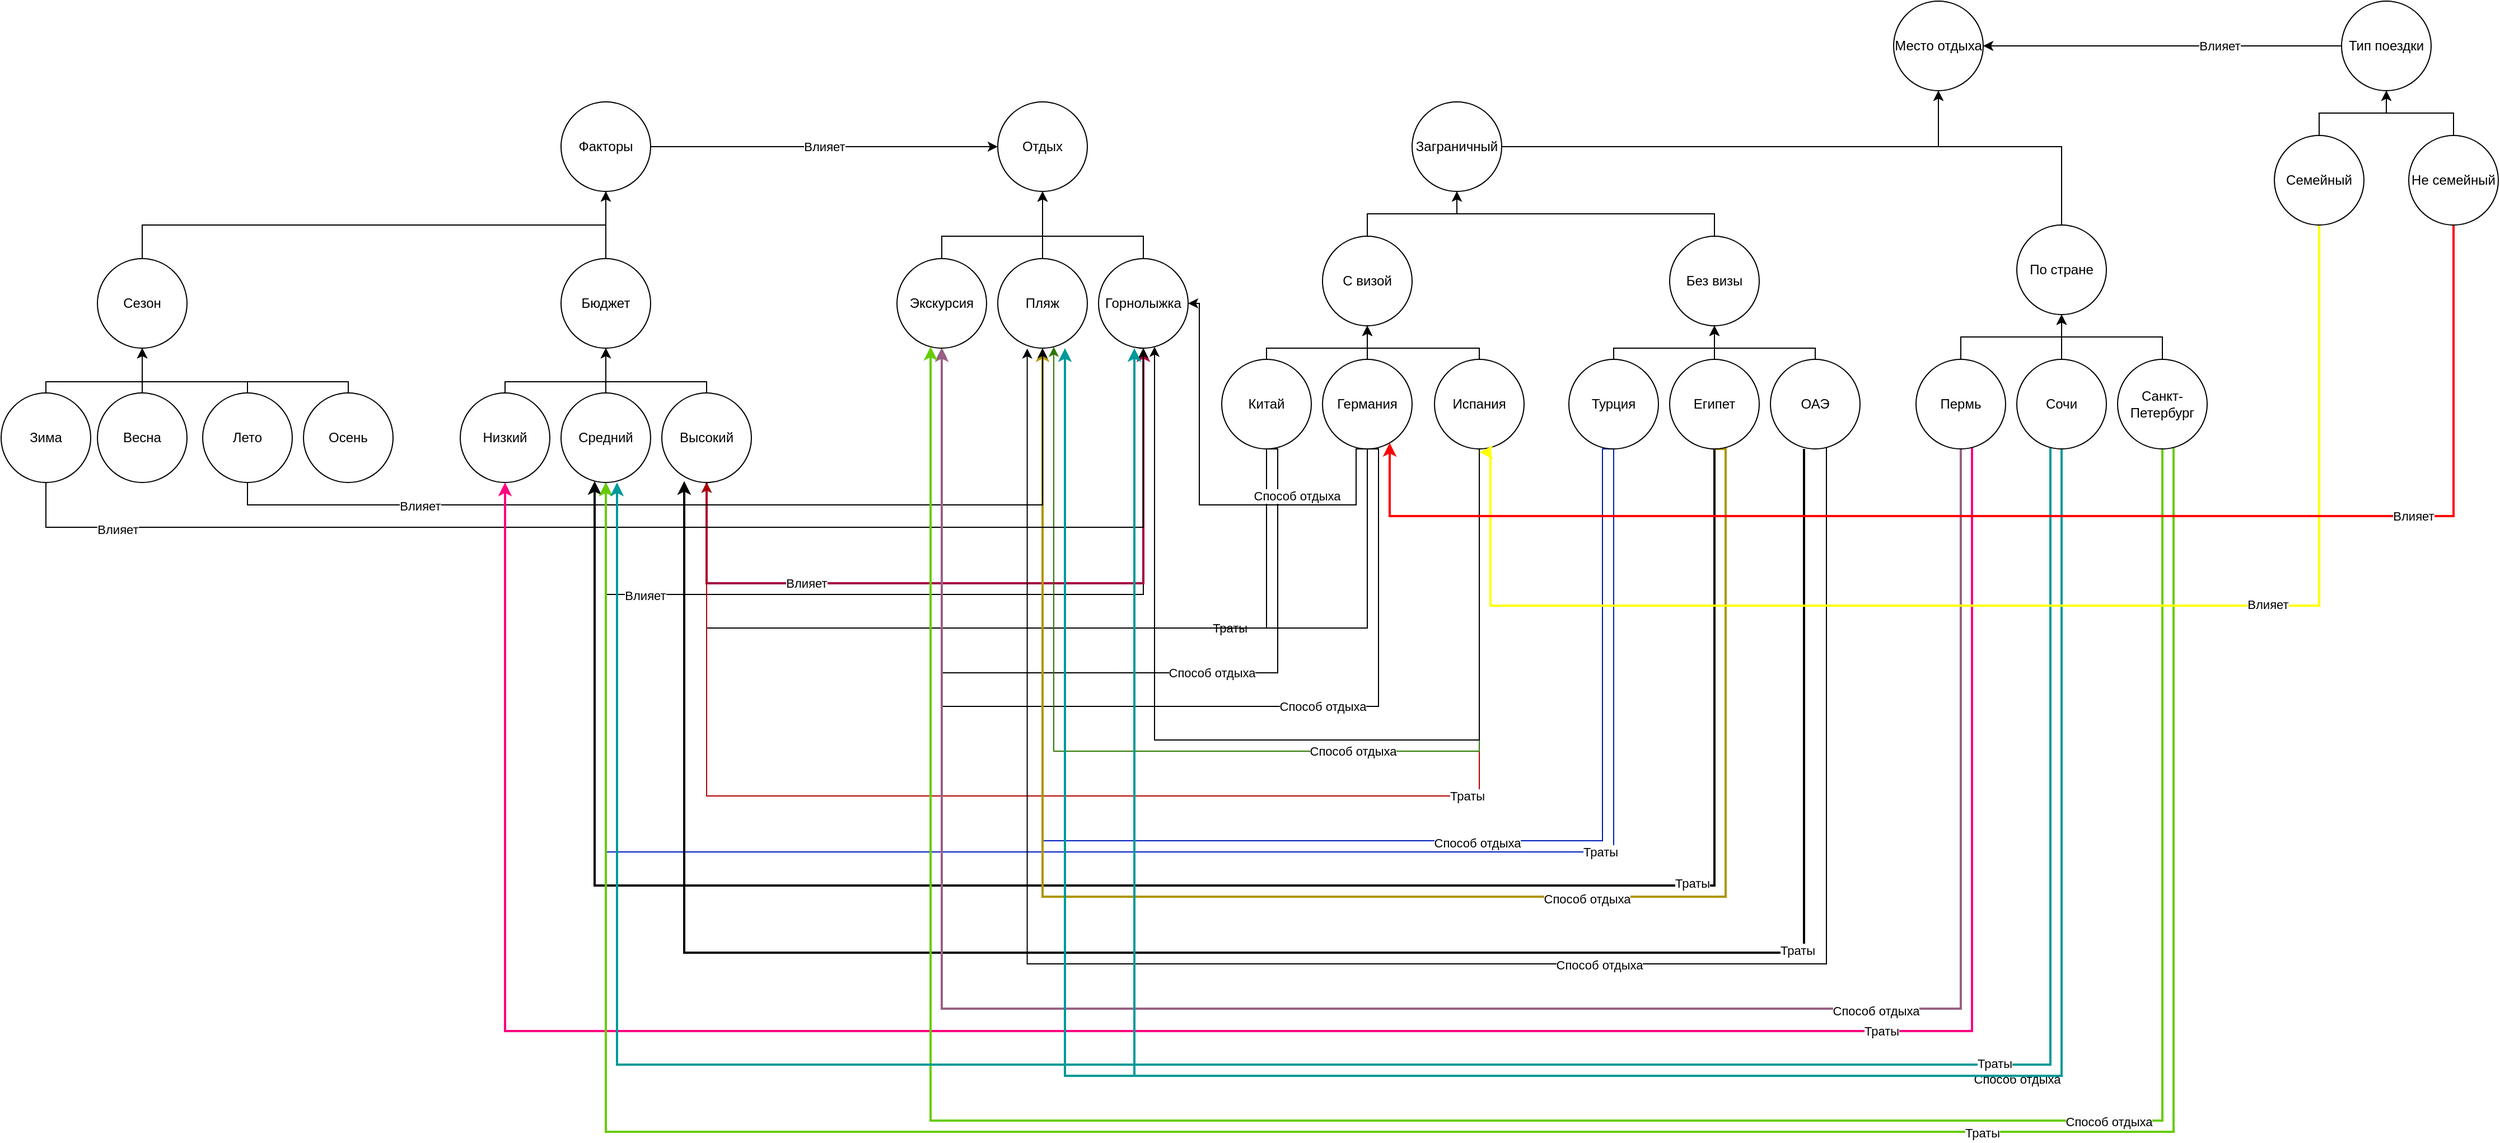 <mxfile version="13.10.0" type="device"><diagram id="xNKQci2NBToX9F11ncSF" name="Page-1"><mxGraphModel dx="1893" dy="604" grid="1" gridSize="10" guides="1" tooltips="1" connect="1" arrows="1" fold="1" page="1" pageScale="1" pageWidth="827" pageHeight="1169" math="0" shadow="0"><root><mxCell id="0"/><mxCell id="1" parent="0"/><mxCell id="55SeG9lXccafYx6Y9Pa2-20" value="Влияет" style="edgeStyle=orthogonalEdgeStyle;rounded=0;orthogonalLoop=1;jettySize=auto;html=1;entryX=0;entryY=0.5;entryDx=0;entryDy=0;" edge="1" parent="1" source="55SeG9lXccafYx6Y9Pa2-1" target="55SeG9lXccafYx6Y9Pa2-2"><mxGeometry relative="1" as="geometry"/></mxCell><mxCell id="55SeG9lXccafYx6Y9Pa2-1" value="Факторы" style="ellipse;whiteSpace=wrap;html=1;aspect=fixed;" vertex="1" parent="1"><mxGeometry x="150" y="90" width="80" height="80" as="geometry"/></mxCell><mxCell id="55SeG9lXccafYx6Y9Pa2-2" value="Отдых" style="ellipse;whiteSpace=wrap;html=1;aspect=fixed;" vertex="1" parent="1"><mxGeometry x="540" y="90" width="80" height="80" as="geometry"/></mxCell><mxCell id="55SeG9lXccafYx6Y9Pa2-19" style="edgeStyle=orthogonalEdgeStyle;rounded=0;orthogonalLoop=1;jettySize=auto;html=1;entryX=0.5;entryY=1;entryDx=0;entryDy=0;" edge="1" parent="1" source="55SeG9lXccafYx6Y9Pa2-3" target="55SeG9lXccafYx6Y9Pa2-1"><mxGeometry relative="1" as="geometry"/></mxCell><mxCell id="55SeG9lXccafYx6Y9Pa2-3" value="Бюджет" style="ellipse;whiteSpace=wrap;html=1;aspect=fixed;" vertex="1" parent="1"><mxGeometry x="150" y="230" width="80" height="80" as="geometry"/></mxCell><mxCell id="55SeG9lXccafYx6Y9Pa2-18" style="edgeStyle=orthogonalEdgeStyle;rounded=0;orthogonalLoop=1;jettySize=auto;html=1;entryX=0.5;entryY=1;entryDx=0;entryDy=0;" edge="1" parent="1" source="55SeG9lXccafYx6Y9Pa2-4" target="55SeG9lXccafYx6Y9Pa2-3"><mxGeometry relative="1" as="geometry"><Array as="points"><mxPoint x="100" y="340"/><mxPoint x="190" y="340"/></Array></mxGeometry></mxCell><mxCell id="55SeG9lXccafYx6Y9Pa2-4" value="Низкий" style="ellipse;whiteSpace=wrap;html=1;aspect=fixed;" vertex="1" parent="1"><mxGeometry x="60" y="350" width="80" height="80" as="geometry"/></mxCell><mxCell id="55SeG9lXccafYx6Y9Pa2-16" style="edgeStyle=orthogonalEdgeStyle;rounded=0;orthogonalLoop=1;jettySize=auto;html=1;entryX=0.5;entryY=1;entryDx=0;entryDy=0;" edge="1" parent="1" source="55SeG9lXccafYx6Y9Pa2-5" target="55SeG9lXccafYx6Y9Pa2-3"><mxGeometry relative="1" as="geometry"/></mxCell><mxCell id="55SeG9lXccafYx6Y9Pa2-71" style="edgeStyle=orthogonalEdgeStyle;rounded=0;orthogonalLoop=1;jettySize=auto;html=1;entryX=0.5;entryY=1;entryDx=0;entryDy=0;" edge="1" parent="1" source="55SeG9lXccafYx6Y9Pa2-5" target="55SeG9lXccafYx6Y9Pa2-9"><mxGeometry relative="1" as="geometry"><Array as="points"><mxPoint x="190" y="530"/><mxPoint x="670" y="530"/></Array></mxGeometry></mxCell><mxCell id="55SeG9lXccafYx6Y9Pa2-93" value="Влияет" style="edgeLabel;html=1;align=center;verticalAlign=middle;resizable=0;points=[];" vertex="1" connectable="0" parent="55SeG9lXccafYx6Y9Pa2-71"><mxGeometry x="-0.663" y="-1" relative="1" as="geometry"><mxPoint as="offset"/></mxGeometry></mxCell><mxCell id="55SeG9lXccafYx6Y9Pa2-89" style="edgeStyle=orthogonalEdgeStyle;rounded=0;orthogonalLoop=1;jettySize=auto;html=1;exitX=0.5;exitY=1;exitDx=0;exitDy=0;fillColor=#0050ef;strokeColor=#001DBC;" edge="1" parent="1" source="55SeG9lXccafYx6Y9Pa2-44" target="55SeG9lXccafYx6Y9Pa2-5"><mxGeometry relative="1" as="geometry"><Array as="points"><mxPoint x="1090" y="760"/><mxPoint x="190" y="760"/></Array></mxGeometry></mxCell><mxCell id="55SeG9lXccafYx6Y9Pa2-90" value="Траты" style="edgeLabel;html=1;align=center;verticalAlign=middle;resizable=0;points=[];" vertex="1" connectable="0" parent="55SeG9lXccafYx6Y9Pa2-89"><mxGeometry x="-0.532" relative="1" as="geometry"><mxPoint as="offset"/></mxGeometry></mxCell><mxCell id="55SeG9lXccafYx6Y9Pa2-91" style="edgeStyle=orthogonalEdgeStyle;rounded=0;orthogonalLoop=1;jettySize=auto;html=1;strokeWidth=2;exitX=0.5;exitY=1;exitDx=0;exitDy=0;" edge="1" parent="1" source="55SeG9lXccafYx6Y9Pa2-45" target="55SeG9lXccafYx6Y9Pa2-5"><mxGeometry relative="1" as="geometry"><Array as="points"><mxPoint x="1180" y="790"/><mxPoint x="180" y="790"/></Array></mxGeometry></mxCell><mxCell id="55SeG9lXccafYx6Y9Pa2-92" value="Траты" style="edgeLabel;html=1;align=center;verticalAlign=middle;resizable=0;points=[];" vertex="1" connectable="0" parent="55SeG9lXccafYx6Y9Pa2-91"><mxGeometry x="-0.531" y="-2" relative="1" as="geometry"><mxPoint as="offset"/></mxGeometry></mxCell><mxCell id="55SeG9lXccafYx6Y9Pa2-5" value="Средний" style="ellipse;whiteSpace=wrap;html=1;aspect=fixed;" vertex="1" parent="1"><mxGeometry x="150" y="350" width="80" height="80" as="geometry"/></mxCell><mxCell id="55SeG9lXccafYx6Y9Pa2-17" style="edgeStyle=orthogonalEdgeStyle;rounded=0;orthogonalLoop=1;jettySize=auto;html=1;entryX=0.5;entryY=1;entryDx=0;entryDy=0;" edge="1" parent="1" source="55SeG9lXccafYx6Y9Pa2-6" target="55SeG9lXccafYx6Y9Pa2-3"><mxGeometry relative="1" as="geometry"><Array as="points"><mxPoint x="280" y="340"/><mxPoint x="190" y="340"/></Array></mxGeometry></mxCell><mxCell id="55SeG9lXccafYx6Y9Pa2-72" style="edgeStyle=orthogonalEdgeStyle;rounded=0;orthogonalLoop=1;jettySize=auto;html=1;entryX=0.5;entryY=1;entryDx=0;entryDy=0;fillColor=#d80073;strokeColor=#A50040;strokeWidth=2;" edge="1" parent="1" source="55SeG9lXccafYx6Y9Pa2-6" target="55SeG9lXccafYx6Y9Pa2-9"><mxGeometry relative="1" as="geometry"><Array as="points"><mxPoint x="280" y="520"/><mxPoint x="670" y="520"/></Array></mxGeometry></mxCell><mxCell id="55SeG9lXccafYx6Y9Pa2-73" value="Влияет" style="edgeLabel;html=1;align=center;verticalAlign=middle;resizable=0;points=[];" vertex="1" connectable="0" parent="55SeG9lXccafYx6Y9Pa2-72"><mxGeometry x="-0.482" y="1" relative="1" as="geometry"><mxPoint y="1" as="offset"/></mxGeometry></mxCell><mxCell id="55SeG9lXccafYx6Y9Pa2-76" style="edgeStyle=orthogonalEdgeStyle;rounded=0;orthogonalLoop=1;jettySize=auto;html=1;exitX=0.5;exitY=1;exitDx=0;exitDy=0;" edge="1" parent="1" source="55SeG9lXccafYx6Y9Pa2-39" target="55SeG9lXccafYx6Y9Pa2-6"><mxGeometry relative="1" as="geometry"><Array as="points"><mxPoint x="780" y="560"/><mxPoint x="280" y="560"/></Array></mxGeometry></mxCell><mxCell id="55SeG9lXccafYx6Y9Pa2-77" value="Траты" style="edgeLabel;html=1;align=center;verticalAlign=middle;resizable=0;points=[];" vertex="1" connectable="0" parent="55SeG9lXccafYx6Y9Pa2-76"><mxGeometry x="-0.49" relative="1" as="geometry"><mxPoint x="8.33" as="offset"/></mxGeometry></mxCell><mxCell id="55SeG9lXccafYx6Y9Pa2-78" style="edgeStyle=orthogonalEdgeStyle;rounded=0;orthogonalLoop=1;jettySize=auto;html=1;exitX=0.5;exitY=1;exitDx=0;exitDy=0;" edge="1" parent="1" source="55SeG9lXccafYx6Y9Pa2-34" target="55SeG9lXccafYx6Y9Pa2-6"><mxGeometry relative="1" as="geometry"><Array as="points"><mxPoint x="870" y="560"/><mxPoint x="280" y="560"/></Array></mxGeometry></mxCell><mxCell id="55SeG9lXccafYx6Y9Pa2-85" style="edgeStyle=orthogonalEdgeStyle;rounded=0;orthogonalLoop=1;jettySize=auto;html=1;fillColor=#e51400;strokeColor=#B20000;exitX=0.5;exitY=1;exitDx=0;exitDy=0;" edge="1" parent="1" source="55SeG9lXccafYx6Y9Pa2-38" target="55SeG9lXccafYx6Y9Pa2-6"><mxGeometry relative="1" as="geometry"><Array as="points"><mxPoint x="970" y="710"/><mxPoint x="280" y="710"/></Array></mxGeometry></mxCell><mxCell id="55SeG9lXccafYx6Y9Pa2-86" value="Траты" style="edgeLabel;html=1;align=center;verticalAlign=middle;resizable=0;points=[];" vertex="1" connectable="0" parent="55SeG9lXccafYx6Y9Pa2-85"><mxGeometry x="-0.498" relative="1" as="geometry"><mxPoint as="offset"/></mxGeometry></mxCell><mxCell id="55SeG9lXccafYx6Y9Pa2-96" style="edgeStyle=orthogonalEdgeStyle;rounded=0;orthogonalLoop=1;jettySize=auto;html=1;strokeWidth=2;exitX=0.5;exitY=1;exitDx=0;exitDy=0;" edge="1" parent="1"><mxGeometry relative="1" as="geometry"><mxPoint x="1260" y="400" as="sourcePoint"/><mxPoint x="260.0" y="428.73" as="targetPoint"/><Array as="points"><mxPoint x="1260" y="850"/><mxPoint x="260" y="850"/></Array></mxGeometry></mxCell><mxCell id="55SeG9lXccafYx6Y9Pa2-97" value="Траты" style="edgeLabel;html=1;align=center;verticalAlign=middle;resizable=0;points=[];" vertex="1" connectable="0" parent="55SeG9lXccafYx6Y9Pa2-96"><mxGeometry x="-0.521" relative="1" as="geometry"><mxPoint x="-6.67" as="offset"/></mxGeometry></mxCell><mxCell id="55SeG9lXccafYx6Y9Pa2-6" value="Высокий" style="ellipse;whiteSpace=wrap;html=1;aspect=fixed;" vertex="1" parent="1"><mxGeometry x="240" y="350" width="80" height="80" as="geometry"/></mxCell><mxCell id="55SeG9lXccafYx6Y9Pa2-13" style="edgeStyle=orthogonalEdgeStyle;rounded=0;orthogonalLoop=1;jettySize=auto;html=1;exitX=0.5;exitY=0;exitDx=0;exitDy=0;" edge="1" parent="1" source="55SeG9lXccafYx6Y9Pa2-7" target="55SeG9lXccafYx6Y9Pa2-2"><mxGeometry relative="1" as="geometry"><Array as="points"><mxPoint x="490" y="210"/><mxPoint x="580" y="210"/></Array></mxGeometry></mxCell><mxCell id="55SeG9lXccafYx6Y9Pa2-60" style="edgeStyle=orthogonalEdgeStyle;rounded=0;orthogonalLoop=1;jettySize=auto;html=1;exitX=0.5;exitY=1;exitDx=0;exitDy=0;" edge="1" parent="1" source="55SeG9lXccafYx6Y9Pa2-34" target="55SeG9lXccafYx6Y9Pa2-7"><mxGeometry relative="1" as="geometry"><Array as="points"><mxPoint x="880" y="400"/><mxPoint x="880" y="630"/><mxPoint x="490" y="630"/></Array></mxGeometry></mxCell><mxCell id="55SeG9lXccafYx6Y9Pa2-125" value="Способ отдыха" style="edgeLabel;html=1;align=center;verticalAlign=middle;resizable=0;points=[];" vertex="1" connectable="0" parent="55SeG9lXccafYx6Y9Pa2-60"><mxGeometry x="-0.424" relative="1" as="geometry"><mxPoint x="-16.9" as="offset"/></mxGeometry></mxCell><mxCell id="55SeG9lXccafYx6Y9Pa2-74" style="edgeStyle=orthogonalEdgeStyle;rounded=0;orthogonalLoop=1;jettySize=auto;html=1;exitX=0.5;exitY=1;exitDx=0;exitDy=0;" edge="1" parent="1" source="55SeG9lXccafYx6Y9Pa2-39" target="55SeG9lXccafYx6Y9Pa2-7"><mxGeometry relative="1" as="geometry"><Array as="points"><mxPoint x="790" y="400"/><mxPoint x="790" y="600"/><mxPoint x="490" y="600"/></Array></mxGeometry></mxCell><mxCell id="55SeG9lXccafYx6Y9Pa2-75" value="Способ отдыха" style="edgeLabel;html=1;align=center;verticalAlign=middle;resizable=0;points=[];" vertex="1" connectable="0" parent="55SeG9lXccafYx6Y9Pa2-74"><mxGeometry x="-0.157" relative="1" as="geometry"><mxPoint x="67.5" as="offset"/></mxGeometry></mxCell><mxCell id="55SeG9lXccafYx6Y9Pa2-7" value="Экскурсия" style="ellipse;whiteSpace=wrap;html=1;aspect=fixed;" vertex="1" parent="1"><mxGeometry x="450" y="230" width="80" height="80" as="geometry"/></mxCell><mxCell id="55SeG9lXccafYx6Y9Pa2-12" style="edgeStyle=orthogonalEdgeStyle;rounded=0;orthogonalLoop=1;jettySize=auto;html=1;exitX=0.5;exitY=0;exitDx=0;exitDy=0;" edge="1" parent="1" source="55SeG9lXccafYx6Y9Pa2-8" target="55SeG9lXccafYx6Y9Pa2-2"><mxGeometry relative="1" as="geometry"><Array as="points"><mxPoint x="580" y="250"/></Array></mxGeometry></mxCell><mxCell id="55SeG9lXccafYx6Y9Pa2-81" style="edgeStyle=orthogonalEdgeStyle;rounded=0;orthogonalLoop=1;jettySize=auto;html=1;fillColor=#60a917;strokeColor=#2D7600;exitX=0.5;exitY=1;exitDx=0;exitDy=0;" edge="1" parent="1" source="55SeG9lXccafYx6Y9Pa2-38" target="55SeG9lXccafYx6Y9Pa2-8"><mxGeometry relative="1" as="geometry"><Array as="points"><mxPoint x="970" y="670"/><mxPoint x="590" y="670"/></Array></mxGeometry></mxCell><mxCell id="55SeG9lXccafYx6Y9Pa2-82" value="Способ отдыха" style="edgeLabel;html=1;align=center;verticalAlign=middle;resizable=0;points=[];" vertex="1" connectable="0" parent="55SeG9lXccafYx6Y9Pa2-81"><mxGeometry x="-0.224" relative="1" as="geometry"><mxPoint x="8.77" as="offset"/></mxGeometry></mxCell><mxCell id="55SeG9lXccafYx6Y9Pa2-87" style="edgeStyle=orthogonalEdgeStyle;rounded=0;orthogonalLoop=1;jettySize=auto;html=1;fillColor=#0050ef;strokeColor=#001DBC;exitX=0.5;exitY=1;exitDx=0;exitDy=0;" edge="1" parent="1" source="55SeG9lXccafYx6Y9Pa2-44" target="55SeG9lXccafYx6Y9Pa2-8"><mxGeometry relative="1" as="geometry"><Array as="points"><mxPoint x="1080" y="400"/><mxPoint x="1080" y="750"/><mxPoint x="580" y="750"/></Array></mxGeometry></mxCell><mxCell id="55SeG9lXccafYx6Y9Pa2-88" value="Способ отдыха" style="edgeLabel;html=1;align=center;verticalAlign=middle;resizable=0;points=[];" vertex="1" connectable="0" parent="55SeG9lXccafYx6Y9Pa2-87"><mxGeometry x="-0.274" y="2" relative="1" as="geometry"><mxPoint as="offset"/></mxGeometry></mxCell><mxCell id="55SeG9lXccafYx6Y9Pa2-94" style="edgeStyle=orthogonalEdgeStyle;rounded=0;orthogonalLoop=1;jettySize=auto;html=1;strokeWidth=2;fillColor=#e3c800;strokeColor=#B09500;exitX=0.5;exitY=1;exitDx=0;exitDy=0;" edge="1" parent="1" source="55SeG9lXccafYx6Y9Pa2-45" target="55SeG9lXccafYx6Y9Pa2-8"><mxGeometry relative="1" as="geometry"><Array as="points"><mxPoint x="1190" y="400"/><mxPoint x="1190" y="800"/><mxPoint x="580" y="800"/></Array></mxGeometry></mxCell><mxCell id="55SeG9lXccafYx6Y9Pa2-95" value="Способ отдыха" style="edgeLabel;html=1;align=center;verticalAlign=middle;resizable=0;points=[];" vertex="1" connectable="0" parent="55SeG9lXccafYx6Y9Pa2-94"><mxGeometry x="-0.292" y="1" relative="1" as="geometry"><mxPoint y="1" as="offset"/></mxGeometry></mxCell><mxCell id="55SeG9lXccafYx6Y9Pa2-8" value="Пляж" style="ellipse;whiteSpace=wrap;html=1;aspect=fixed;" vertex="1" parent="1"><mxGeometry x="540" y="230" width="80" height="80" as="geometry"/></mxCell><mxCell id="55SeG9lXccafYx6Y9Pa2-15" style="edgeStyle=orthogonalEdgeStyle;rounded=0;orthogonalLoop=1;jettySize=auto;html=1;entryX=0.5;entryY=1;entryDx=0;entryDy=0;" edge="1" parent="1" source="55SeG9lXccafYx6Y9Pa2-9" target="55SeG9lXccafYx6Y9Pa2-2"><mxGeometry relative="1" as="geometry"><Array as="points"><mxPoint x="670" y="210"/><mxPoint x="580" y="210"/></Array></mxGeometry></mxCell><mxCell id="55SeG9lXccafYx6Y9Pa2-79" style="edgeStyle=orthogonalEdgeStyle;rounded=0;orthogonalLoop=1;jettySize=auto;html=1;exitX=0.5;exitY=1;exitDx=0;exitDy=0;" edge="1" parent="1" source="55SeG9lXccafYx6Y9Pa2-34" target="55SeG9lXccafYx6Y9Pa2-9"><mxGeometry relative="1" as="geometry"><Array as="points"><mxPoint x="860" y="400"/><mxPoint x="860" y="450"/><mxPoint x="720" y="450"/><mxPoint x="720" y="270"/></Array></mxGeometry></mxCell><mxCell id="55SeG9lXccafYx6Y9Pa2-80" value="Способ отдыха" style="edgeLabel;html=1;align=center;verticalAlign=middle;resizable=0;points=[];" vertex="1" connectable="0" parent="55SeG9lXccafYx6Y9Pa2-79"><mxGeometry x="0.074" y="1" relative="1" as="geometry"><mxPoint x="87.83" y="1" as="offset"/></mxGeometry></mxCell><mxCell id="55SeG9lXccafYx6Y9Pa2-83" style="edgeStyle=orthogonalEdgeStyle;rounded=0;orthogonalLoop=1;jettySize=auto;html=1;exitX=0.5;exitY=1;exitDx=0;exitDy=0;" edge="1" parent="1" source="55SeG9lXccafYx6Y9Pa2-38" target="55SeG9lXccafYx6Y9Pa2-9"><mxGeometry relative="1" as="geometry"><Array as="points"><mxPoint x="970" y="660"/><mxPoint x="680" y="660"/></Array></mxGeometry></mxCell><mxCell id="55SeG9lXccafYx6Y9Pa2-9" value="Горнолыжка" style="ellipse;whiteSpace=wrap;html=1;aspect=fixed;" vertex="1" parent="1"><mxGeometry x="630" y="230" width="80" height="80" as="geometry"/></mxCell><mxCell id="55SeG9lXccafYx6Y9Pa2-31" style="edgeStyle=orthogonalEdgeStyle;rounded=0;orthogonalLoop=1;jettySize=auto;html=1;entryX=0.5;entryY=1;entryDx=0;entryDy=0;" edge="1" parent="1" source="55SeG9lXccafYx6Y9Pa2-10" target="55SeG9lXccafYx6Y9Pa2-1"><mxGeometry relative="1" as="geometry"><Array as="points"><mxPoint x="-224" y="200"/><mxPoint x="190" y="200"/></Array></mxGeometry></mxCell><mxCell id="55SeG9lXccafYx6Y9Pa2-10" value="Сезон" style="ellipse;whiteSpace=wrap;html=1;aspect=fixed;" vertex="1" parent="1"><mxGeometry x="-264" y="230" width="80" height="80" as="geometry"/></mxCell><mxCell id="55SeG9lXccafYx6Y9Pa2-25" style="edgeStyle=orthogonalEdgeStyle;rounded=0;orthogonalLoop=1;jettySize=auto;html=1;entryX=0.5;entryY=1;entryDx=0;entryDy=0;" edge="1" parent="1" source="55SeG9lXccafYx6Y9Pa2-21" target="55SeG9lXccafYx6Y9Pa2-10"><mxGeometry relative="1" as="geometry"><Array as="points"><mxPoint x="-310" y="340"/><mxPoint x="-224" y="340"/></Array></mxGeometry></mxCell><mxCell id="55SeG9lXccafYx6Y9Pa2-69" style="edgeStyle=orthogonalEdgeStyle;rounded=0;orthogonalLoop=1;jettySize=auto;html=1;entryX=0.5;entryY=1;entryDx=0;entryDy=0;" edge="1" parent="1" source="55SeG9lXccafYx6Y9Pa2-21" target="55SeG9lXccafYx6Y9Pa2-9"><mxGeometry relative="1" as="geometry"><Array as="points"><mxPoint x="-310" y="470"/><mxPoint x="670" y="470"/></Array></mxGeometry></mxCell><mxCell id="55SeG9lXccafYx6Y9Pa2-70" value="Влияет" style="edgeLabel;html=1;align=center;verticalAlign=middle;resizable=0;points=[];" vertex="1" connectable="0" parent="55SeG9lXccafYx6Y9Pa2-69"><mxGeometry x="-0.824" y="-2" relative="1" as="geometry"><mxPoint as="offset"/></mxGeometry></mxCell><mxCell id="55SeG9lXccafYx6Y9Pa2-21" value="Зима" style="ellipse;whiteSpace=wrap;html=1;aspect=fixed;" vertex="1" parent="1"><mxGeometry x="-350" y="350" width="80" height="80" as="geometry"/></mxCell><mxCell id="55SeG9lXccafYx6Y9Pa2-26" style="edgeStyle=orthogonalEdgeStyle;rounded=0;orthogonalLoop=1;jettySize=auto;html=1;entryX=0.5;entryY=1;entryDx=0;entryDy=0;" edge="1" parent="1" source="55SeG9lXccafYx6Y9Pa2-22" target="55SeG9lXccafYx6Y9Pa2-10"><mxGeometry relative="1" as="geometry"/></mxCell><mxCell id="55SeG9lXccafYx6Y9Pa2-22" value="Весна" style="ellipse;whiteSpace=wrap;html=1;aspect=fixed;" vertex="1" parent="1"><mxGeometry x="-264" y="350" width="80" height="80" as="geometry"/></mxCell><mxCell id="55SeG9lXccafYx6Y9Pa2-27" style="edgeStyle=orthogonalEdgeStyle;rounded=0;orthogonalLoop=1;jettySize=auto;html=1;entryX=0.5;entryY=1;entryDx=0;entryDy=0;" edge="1" parent="1" source="55SeG9lXccafYx6Y9Pa2-23" target="55SeG9lXccafYx6Y9Pa2-10"><mxGeometry relative="1" as="geometry"><Array as="points"><mxPoint x="-130" y="340"/><mxPoint x="-224" y="340"/></Array></mxGeometry></mxCell><mxCell id="55SeG9lXccafYx6Y9Pa2-67" style="edgeStyle=orthogonalEdgeStyle;rounded=0;orthogonalLoop=1;jettySize=auto;html=1;entryX=0.5;entryY=1;entryDx=0;entryDy=0;" edge="1" parent="1" source="55SeG9lXccafYx6Y9Pa2-23" target="55SeG9lXccafYx6Y9Pa2-8"><mxGeometry relative="1" as="geometry"><Array as="points"><mxPoint x="-130" y="450"/><mxPoint x="580" y="450"/></Array></mxGeometry></mxCell><mxCell id="55SeG9lXccafYx6Y9Pa2-68" value="Влияет" style="edgeLabel;html=1;align=center;verticalAlign=middle;resizable=0;points=[];" vertex="1" connectable="0" parent="55SeG9lXccafYx6Y9Pa2-67"><mxGeometry x="-0.6" y="-1" relative="1" as="geometry"><mxPoint as="offset"/></mxGeometry></mxCell><mxCell id="55SeG9lXccafYx6Y9Pa2-23" value="Лето" style="ellipse;whiteSpace=wrap;html=1;aspect=fixed;" vertex="1" parent="1"><mxGeometry x="-170" y="350" width="80" height="80" as="geometry"/></mxCell><mxCell id="55SeG9lXccafYx6Y9Pa2-28" style="edgeStyle=orthogonalEdgeStyle;rounded=0;orthogonalLoop=1;jettySize=auto;html=1;entryX=0.5;entryY=1;entryDx=0;entryDy=0;" edge="1" parent="1" source="55SeG9lXccafYx6Y9Pa2-24" target="55SeG9lXccafYx6Y9Pa2-10"><mxGeometry relative="1" as="geometry"><Array as="points"><mxPoint x="-40" y="340"/><mxPoint x="-224" y="340"/></Array></mxGeometry></mxCell><mxCell id="55SeG9lXccafYx6Y9Pa2-24" value="Осень" style="ellipse;whiteSpace=wrap;html=1;aspect=fixed;" vertex="1" parent="1"><mxGeometry x="-80" y="350" width="80" height="80" as="geometry"/></mxCell><mxCell id="55SeG9lXccafYx6Y9Pa2-63" style="edgeStyle=orthogonalEdgeStyle;rounded=0;orthogonalLoop=1;jettySize=auto;html=1;entryX=0.5;entryY=1;entryDx=0;entryDy=0;" edge="1" parent="1" source="55SeG9lXccafYx6Y9Pa2-29" target="55SeG9lXccafYx6Y9Pa2-62"><mxGeometry relative="1" as="geometry"/></mxCell><mxCell id="55SeG9lXccafYx6Y9Pa2-29" value="Заграничный" style="ellipse;whiteSpace=wrap;html=1;aspect=fixed;" vertex="1" parent="1"><mxGeometry x="910" y="90" width="80" height="80" as="geometry"/></mxCell><mxCell id="55SeG9lXccafYx6Y9Pa2-37" style="edgeStyle=orthogonalEdgeStyle;rounded=0;orthogonalLoop=1;jettySize=auto;html=1;entryX=0.5;entryY=1;entryDx=0;entryDy=0;" edge="1" parent="1" source="55SeG9lXccafYx6Y9Pa2-32" target="55SeG9lXccafYx6Y9Pa2-29"><mxGeometry relative="1" as="geometry"><Array as="points"><mxPoint x="1180" y="190"/><mxPoint x="950" y="190"/></Array></mxGeometry></mxCell><mxCell id="55SeG9lXccafYx6Y9Pa2-32" value="Без визы" style="ellipse;whiteSpace=wrap;html=1;aspect=fixed;" vertex="1" parent="1"><mxGeometry x="1140" y="210" width="80" height="80" as="geometry"/></mxCell><mxCell id="55SeG9lXccafYx6Y9Pa2-36" style="edgeStyle=orthogonalEdgeStyle;rounded=0;orthogonalLoop=1;jettySize=auto;html=1;entryX=0.5;entryY=1;entryDx=0;entryDy=0;" edge="1" parent="1" source="55SeG9lXccafYx6Y9Pa2-33" target="55SeG9lXccafYx6Y9Pa2-29"><mxGeometry relative="1" as="geometry"/></mxCell><mxCell id="55SeG9lXccafYx6Y9Pa2-33" value="С визой" style="ellipse;whiteSpace=wrap;html=1;aspect=fixed;" vertex="1" parent="1"><mxGeometry x="830" y="210" width="80" height="80" as="geometry"/></mxCell><mxCell id="55SeG9lXccafYx6Y9Pa2-41" style="edgeStyle=orthogonalEdgeStyle;rounded=0;orthogonalLoop=1;jettySize=auto;html=1;entryX=0.5;entryY=1;entryDx=0;entryDy=0;" edge="1" parent="1" source="55SeG9lXccafYx6Y9Pa2-34" target="55SeG9lXccafYx6Y9Pa2-33"><mxGeometry relative="1" as="geometry"/></mxCell><mxCell id="55SeG9lXccafYx6Y9Pa2-34" value="Германия" style="ellipse;whiteSpace=wrap;html=1;aspect=fixed;" vertex="1" parent="1"><mxGeometry x="830" y="320" width="80" height="80" as="geometry"/></mxCell><mxCell id="55SeG9lXccafYx6Y9Pa2-64" style="edgeStyle=orthogonalEdgeStyle;rounded=0;orthogonalLoop=1;jettySize=auto;html=1;" edge="1" parent="1" source="55SeG9lXccafYx6Y9Pa2-35"><mxGeometry relative="1" as="geometry"><mxPoint x="1380" y="80.0" as="targetPoint"/><Array as="points"><mxPoint x="1490" y="130"/><mxPoint x="1380" y="130"/></Array></mxGeometry></mxCell><mxCell id="55SeG9lXccafYx6Y9Pa2-35" value="По стране" style="ellipse;whiteSpace=wrap;html=1;aspect=fixed;" vertex="1" parent="1"><mxGeometry x="1450" y="200" width="80" height="80" as="geometry"/></mxCell><mxCell id="55SeG9lXccafYx6Y9Pa2-43" style="edgeStyle=orthogonalEdgeStyle;rounded=0;orthogonalLoop=1;jettySize=auto;html=1;entryX=0.5;entryY=1;entryDx=0;entryDy=0;" edge="1" parent="1" source="55SeG9lXccafYx6Y9Pa2-38" target="55SeG9lXccafYx6Y9Pa2-33"><mxGeometry relative="1" as="geometry"><Array as="points"><mxPoint x="970" y="310"/><mxPoint x="870" y="310"/></Array></mxGeometry></mxCell><mxCell id="55SeG9lXccafYx6Y9Pa2-38" value="Испания" style="ellipse;whiteSpace=wrap;html=1;aspect=fixed;" vertex="1" parent="1"><mxGeometry x="930" y="320" width="80" height="80" as="geometry"/></mxCell><mxCell id="55SeG9lXccafYx6Y9Pa2-42" style="edgeStyle=orthogonalEdgeStyle;rounded=0;orthogonalLoop=1;jettySize=auto;html=1;entryX=0.5;entryY=1;entryDx=0;entryDy=0;" edge="1" parent="1" source="55SeG9lXccafYx6Y9Pa2-39" target="55SeG9lXccafYx6Y9Pa2-33"><mxGeometry relative="1" as="geometry"><Array as="points"><mxPoint x="780" y="310"/><mxPoint x="870" y="310"/></Array></mxGeometry></mxCell><mxCell id="55SeG9lXccafYx6Y9Pa2-39" value="Китай" style="ellipse;whiteSpace=wrap;html=1;aspect=fixed;" vertex="1" parent="1"><mxGeometry x="740" y="320" width="80" height="80" as="geometry"/></mxCell><mxCell id="55SeG9lXccafYx6Y9Pa2-49" style="edgeStyle=orthogonalEdgeStyle;rounded=0;orthogonalLoop=1;jettySize=auto;html=1;entryX=0.5;entryY=1;entryDx=0;entryDy=0;" edge="1" parent="1" source="55SeG9lXccafYx6Y9Pa2-44" target="55SeG9lXccafYx6Y9Pa2-32"><mxGeometry relative="1" as="geometry"><Array as="points"><mxPoint x="1090" y="310"/><mxPoint x="1180" y="310"/></Array></mxGeometry></mxCell><mxCell id="55SeG9lXccafYx6Y9Pa2-44" value="Турция" style="ellipse;whiteSpace=wrap;html=1;aspect=fixed;" vertex="1" parent="1"><mxGeometry x="1050" y="320" width="80" height="80" as="geometry"/></mxCell><mxCell id="55SeG9lXccafYx6Y9Pa2-47" style="edgeStyle=orthogonalEdgeStyle;rounded=0;orthogonalLoop=1;jettySize=auto;html=1;entryX=0.5;entryY=1;entryDx=0;entryDy=0;" edge="1" parent="1" source="55SeG9lXccafYx6Y9Pa2-45" target="55SeG9lXccafYx6Y9Pa2-32"><mxGeometry relative="1" as="geometry"/></mxCell><mxCell id="55SeG9lXccafYx6Y9Pa2-45" value="Египет" style="ellipse;whiteSpace=wrap;html=1;aspect=fixed;" vertex="1" parent="1"><mxGeometry x="1140" y="320" width="80" height="80" as="geometry"/></mxCell><mxCell id="55SeG9lXccafYx6Y9Pa2-48" style="edgeStyle=orthogonalEdgeStyle;rounded=0;orthogonalLoop=1;jettySize=auto;html=1;entryX=0.5;entryY=1;entryDx=0;entryDy=0;" edge="1" parent="1" source="55SeG9lXccafYx6Y9Pa2-46" target="55SeG9lXccafYx6Y9Pa2-32"><mxGeometry relative="1" as="geometry"><Array as="points"><mxPoint x="1270" y="310"/><mxPoint x="1180" y="310"/></Array></mxGeometry></mxCell><mxCell id="55SeG9lXccafYx6Y9Pa2-105" style="edgeStyle=orthogonalEdgeStyle;rounded=0;orthogonalLoop=1;jettySize=auto;html=1;entryX=0.329;entryY=1.004;entryDx=0;entryDy=0;entryPerimeter=0;strokeWidth=1;" edge="1" parent="1" source="55SeG9lXccafYx6Y9Pa2-46" target="55SeG9lXccafYx6Y9Pa2-8"><mxGeometry relative="1" as="geometry"><Array as="points"><mxPoint x="1280" y="860"/><mxPoint x="566" y="860"/></Array></mxGeometry></mxCell><mxCell id="55SeG9lXccafYx6Y9Pa2-106" value="Способ отдыха" style="edgeLabel;html=1;align=center;verticalAlign=middle;resizable=0;points=[];" vertex="1" connectable="0" parent="55SeG9lXccafYx6Y9Pa2-105"><mxGeometry x="-0.229" y="1" relative="1" as="geometry"><mxPoint as="offset"/></mxGeometry></mxCell><mxCell id="55SeG9lXccafYx6Y9Pa2-46" value="ОАЭ" style="ellipse;whiteSpace=wrap;html=1;aspect=fixed;" vertex="1" parent="1"><mxGeometry x="1230" y="320" width="80" height="80" as="geometry"/></mxCell><mxCell id="55SeG9lXccafYx6Y9Pa2-52" style="edgeStyle=orthogonalEdgeStyle;rounded=0;orthogonalLoop=1;jettySize=auto;html=1;entryX=0.5;entryY=1;entryDx=0;entryDy=0;" edge="1" parent="1" source="55SeG9lXccafYx6Y9Pa2-50" target="55SeG9lXccafYx6Y9Pa2-35"><mxGeometry relative="1" as="geometry"><Array as="points"><mxPoint x="1400" y="300"/><mxPoint x="1490" y="300"/></Array></mxGeometry></mxCell><mxCell id="55SeG9lXccafYx6Y9Pa2-107" style="edgeStyle=orthogonalEdgeStyle;rounded=0;orthogonalLoop=1;jettySize=auto;html=1;entryX=0.5;entryY=1;entryDx=0;entryDy=0;strokeWidth=2;fillColor=#e6d0de;strokeColor=#996185;gradientColor=#d5739d;" edge="1" parent="1" source="55SeG9lXccafYx6Y9Pa2-50" target="55SeG9lXccafYx6Y9Pa2-7"><mxGeometry relative="1" as="geometry"><Array as="points"><mxPoint x="1400" y="900"/><mxPoint x="490" y="900"/></Array></mxGeometry></mxCell><mxCell id="55SeG9lXccafYx6Y9Pa2-108" value="Способ отдыха" style="edgeLabel;html=1;align=center;verticalAlign=middle;resizable=0;points=[];" vertex="1" connectable="0" parent="55SeG9lXccafYx6Y9Pa2-107"><mxGeometry x="-0.424" y="2" relative="1" as="geometry"><mxPoint as="offset"/></mxGeometry></mxCell><mxCell id="55SeG9lXccafYx6Y9Pa2-110" style="edgeStyle=orthogonalEdgeStyle;rounded=0;orthogonalLoop=1;jettySize=auto;html=1;strokeWidth=2;fillColor=#ffff88;strokeColor=#FF0080;" edge="1" parent="1" source="55SeG9lXccafYx6Y9Pa2-50"><mxGeometry relative="1" as="geometry"><mxPoint x="100" y="430" as="targetPoint"/><Array as="points"><mxPoint x="1410" y="920"/><mxPoint x="100" y="920"/></Array></mxGeometry></mxCell><mxCell id="55SeG9lXccafYx6Y9Pa2-111" value="Траты" style="edgeLabel;html=1;align=center;verticalAlign=middle;resizable=0;points=[];" vertex="1" connectable="0" parent="55SeG9lXccafYx6Y9Pa2-110"><mxGeometry x="-0.481" relative="1" as="geometry"><mxPoint as="offset"/></mxGeometry></mxCell><mxCell id="55SeG9lXccafYx6Y9Pa2-50" value="Пермь" style="ellipse;whiteSpace=wrap;html=1;aspect=fixed;" vertex="1" parent="1"><mxGeometry x="1360" y="320" width="80" height="80" as="geometry"/></mxCell><mxCell id="55SeG9lXccafYx6Y9Pa2-57" style="edgeStyle=orthogonalEdgeStyle;rounded=0;orthogonalLoop=1;jettySize=auto;html=1;entryX=0.5;entryY=1;entryDx=0;entryDy=0;" edge="1" parent="1" source="55SeG9lXccafYx6Y9Pa2-51" target="55SeG9lXccafYx6Y9Pa2-35"><mxGeometry relative="1" as="geometry"><Array as="points"><mxPoint x="1580" y="300"/><mxPoint x="1490" y="300"/></Array></mxGeometry></mxCell><mxCell id="55SeG9lXccafYx6Y9Pa2-112" style="edgeStyle=orthogonalEdgeStyle;rounded=0;orthogonalLoop=1;jettySize=auto;html=1;strokeWidth=2;strokeColor=#66CC00;" edge="1" parent="1" source="55SeG9lXccafYx6Y9Pa2-51" target="55SeG9lXccafYx6Y9Pa2-7"><mxGeometry relative="1" as="geometry"><Array as="points"><mxPoint x="1580" y="1000"/><mxPoint x="480" y="1000"/></Array></mxGeometry></mxCell><mxCell id="55SeG9lXccafYx6Y9Pa2-113" value="Способ отдыха" style="edgeLabel;html=1;align=center;verticalAlign=middle;resizable=0;points=[];" vertex="1" connectable="0" parent="55SeG9lXccafYx6Y9Pa2-112"><mxGeometry x="-0.458" y="1" relative="1" as="geometry"><mxPoint as="offset"/></mxGeometry></mxCell><mxCell id="55SeG9lXccafYx6Y9Pa2-114" style="edgeStyle=orthogonalEdgeStyle;rounded=0;orthogonalLoop=1;jettySize=auto;html=1;entryX=0.5;entryY=1;entryDx=0;entryDy=0;strokeColor=#66CC00;strokeWidth=2;" edge="1" parent="1" source="55SeG9lXccafYx6Y9Pa2-51" target="55SeG9lXccafYx6Y9Pa2-5"><mxGeometry relative="1" as="geometry"><Array as="points"><mxPoint x="1590" y="1010"/><mxPoint x="190" y="1010"/></Array></mxGeometry></mxCell><mxCell id="55SeG9lXccafYx6Y9Pa2-115" value="Траты" style="edgeLabel;html=1;align=center;verticalAlign=middle;resizable=0;points=[];" vertex="1" connectable="0" parent="55SeG9lXccafYx6Y9Pa2-114"><mxGeometry x="-0.396" y="1" relative="1" as="geometry"><mxPoint as="offset"/></mxGeometry></mxCell><mxCell id="55SeG9lXccafYx6Y9Pa2-51" value="Санкт-Петербург" style="ellipse;whiteSpace=wrap;html=1;aspect=fixed;" vertex="1" parent="1"><mxGeometry x="1540" y="320" width="80" height="80" as="geometry"/></mxCell><mxCell id="55SeG9lXccafYx6Y9Pa2-56" style="edgeStyle=orthogonalEdgeStyle;rounded=0;orthogonalLoop=1;jettySize=auto;html=1;exitX=0.5;exitY=0;exitDx=0;exitDy=0;" edge="1" parent="1" source="55SeG9lXccafYx6Y9Pa2-54"><mxGeometry relative="1" as="geometry"><mxPoint x="1490" y="280" as="targetPoint"/><Array as="points"><mxPoint x="1490" y="280"/></Array></mxGeometry></mxCell><mxCell id="55SeG9lXccafYx6Y9Pa2-116" style="edgeStyle=orthogonalEdgeStyle;rounded=0;orthogonalLoop=1;jettySize=auto;html=1;entryX=0.75;entryY=1;entryDx=0;entryDy=0;entryPerimeter=0;strokeWidth=2;strokeColor=#009999;" edge="1" parent="1" source="55SeG9lXccafYx6Y9Pa2-54" target="55SeG9lXccafYx6Y9Pa2-8"><mxGeometry relative="1" as="geometry"><Array as="points"><mxPoint x="1490" y="960"/><mxPoint x="600" y="960"/></Array></mxGeometry></mxCell><mxCell id="55SeG9lXccafYx6Y9Pa2-117" value="Способ отдыха" style="edgeLabel;html=1;align=center;verticalAlign=middle;resizable=0;points=[];" vertex="1" connectable="0" parent="55SeG9lXccafYx6Y9Pa2-116"><mxGeometry x="-0.428" y="3" relative="1" as="geometry"><mxPoint as="offset"/></mxGeometry></mxCell><mxCell id="55SeG9lXccafYx6Y9Pa2-118" style="edgeStyle=orthogonalEdgeStyle;rounded=0;orthogonalLoop=1;jettySize=auto;html=1;strokeColor=#009999;strokeWidth=2;" edge="1" parent="1" source="55SeG9lXccafYx6Y9Pa2-54"><mxGeometry relative="1" as="geometry"><mxPoint x="662" y="310" as="targetPoint"/><Array as="points"><mxPoint x="1490" y="960"/><mxPoint x="662" y="960"/></Array></mxGeometry></mxCell><mxCell id="55SeG9lXccafYx6Y9Pa2-119" style="edgeStyle=orthogonalEdgeStyle;rounded=0;orthogonalLoop=1;jettySize=auto;html=1;entryX=0.625;entryY=1;entryDx=0;entryDy=0;entryPerimeter=0;strokeColor=#009999;strokeWidth=2;" edge="1" parent="1" source="55SeG9lXccafYx6Y9Pa2-54" target="55SeG9lXccafYx6Y9Pa2-5"><mxGeometry relative="1" as="geometry"><Array as="points"><mxPoint x="1480" y="950"/><mxPoint x="200" y="950"/></Array></mxGeometry></mxCell><mxCell id="55SeG9lXccafYx6Y9Pa2-120" value="Траты" style="edgeLabel;html=1;align=center;verticalAlign=middle;resizable=0;points=[];" vertex="1" connectable="0" parent="55SeG9lXccafYx6Y9Pa2-119"><mxGeometry x="-0.488" y="-1" relative="1" as="geometry"><mxPoint as="offset"/></mxGeometry></mxCell><mxCell id="55SeG9lXccafYx6Y9Pa2-54" value="Сочи" style="ellipse;whiteSpace=wrap;html=1;aspect=fixed;" vertex="1" parent="1"><mxGeometry x="1450" y="320" width="80" height="80" as="geometry"/></mxCell><mxCell id="55SeG9lXccafYx6Y9Pa2-62" value="Место отдыха" style="ellipse;whiteSpace=wrap;html=1;aspect=fixed;" vertex="1" parent="1"><mxGeometry x="1340" width="80" height="80" as="geometry"/></mxCell><mxCell id="55SeG9lXccafYx6Y9Pa2-103" style="edgeStyle=orthogonalEdgeStyle;rounded=0;orthogonalLoop=1;jettySize=auto;html=1;strokeWidth=1;" edge="1" parent="1" source="55SeG9lXccafYx6Y9Pa2-98" target="55SeG9lXccafYx6Y9Pa2-62"><mxGeometry relative="1" as="geometry"/></mxCell><mxCell id="55SeG9lXccafYx6Y9Pa2-104" value="Влияет" style="edgeLabel;html=1;align=center;verticalAlign=middle;resizable=0;points=[];" vertex="1" connectable="0" parent="55SeG9lXccafYx6Y9Pa2-103"><mxGeometry x="-0.316" y="-1" relative="1" as="geometry"><mxPoint y="1" as="offset"/></mxGeometry></mxCell><mxCell id="55SeG9lXccafYx6Y9Pa2-98" value="Тип поездки" style="ellipse;whiteSpace=wrap;html=1;aspect=fixed;" vertex="1" parent="1"><mxGeometry x="1740" width="80" height="80" as="geometry"/></mxCell><mxCell id="55SeG9lXccafYx6Y9Pa2-101" style="edgeStyle=orthogonalEdgeStyle;rounded=0;orthogonalLoop=1;jettySize=auto;html=1;entryX=0.5;entryY=1;entryDx=0;entryDy=0;strokeWidth=1;" edge="1" parent="1" source="55SeG9lXccafYx6Y9Pa2-99" target="55SeG9lXccafYx6Y9Pa2-98"><mxGeometry relative="1" as="geometry"/></mxCell><mxCell id="55SeG9lXccafYx6Y9Pa2-121" style="edgeStyle=orthogonalEdgeStyle;rounded=0;orthogonalLoop=1;jettySize=auto;html=1;strokeWidth=2;strokeColor=#FFFF00;" edge="1" parent="1" source="55SeG9lXccafYx6Y9Pa2-99"><mxGeometry relative="1" as="geometry"><mxPoint x="970" y="403" as="targetPoint"/><Array as="points"><mxPoint x="1720" y="540"/><mxPoint x="980" y="540"/><mxPoint x="980" y="403"/></Array></mxGeometry></mxCell><mxCell id="55SeG9lXccafYx6Y9Pa2-122" value="Влияет" style="edgeLabel;html=1;align=center;verticalAlign=middle;resizable=0;points=[];" vertex="1" connectable="0" parent="55SeG9lXccafYx6Y9Pa2-121"><mxGeometry x="-0.371" y="-1" relative="1" as="geometry"><mxPoint as="offset"/></mxGeometry></mxCell><mxCell id="55SeG9lXccafYx6Y9Pa2-99" value="Семейный" style="ellipse;whiteSpace=wrap;html=1;aspect=fixed;" vertex="1" parent="1"><mxGeometry x="1680" y="120" width="80" height="80" as="geometry"/></mxCell><mxCell id="55SeG9lXccafYx6Y9Pa2-102" style="edgeStyle=orthogonalEdgeStyle;rounded=0;orthogonalLoop=1;jettySize=auto;html=1;entryX=0.5;entryY=1;entryDx=0;entryDy=0;strokeWidth=1;" edge="1" parent="1" source="55SeG9lXccafYx6Y9Pa2-100" target="55SeG9lXccafYx6Y9Pa2-98"><mxGeometry relative="1" as="geometry"/></mxCell><mxCell id="55SeG9lXccafYx6Y9Pa2-123" style="edgeStyle=orthogonalEdgeStyle;rounded=0;orthogonalLoop=1;jettySize=auto;html=1;strokeWidth=2;strokeColor=#FF0000;" edge="1" parent="1" source="55SeG9lXccafYx6Y9Pa2-100" target="55SeG9lXccafYx6Y9Pa2-34"><mxGeometry relative="1" as="geometry"><Array as="points"><mxPoint x="1840" y="460"/><mxPoint x="890" y="460"/></Array></mxGeometry></mxCell><mxCell id="55SeG9lXccafYx6Y9Pa2-124" value="Влияет" style="edgeLabel;html=1;align=center;verticalAlign=middle;resizable=0;points=[];" vertex="1" connectable="0" parent="55SeG9lXccafYx6Y9Pa2-123"><mxGeometry x="-0.535" relative="1" as="geometry"><mxPoint as="offset"/></mxGeometry></mxCell><mxCell id="55SeG9lXccafYx6Y9Pa2-100" value="Не семейный" style="ellipse;whiteSpace=wrap;html=1;aspect=fixed;" vertex="1" parent="1"><mxGeometry x="1800" y="120" width="80" height="80" as="geometry"/></mxCell></root></mxGraphModel></diagram></mxfile>
